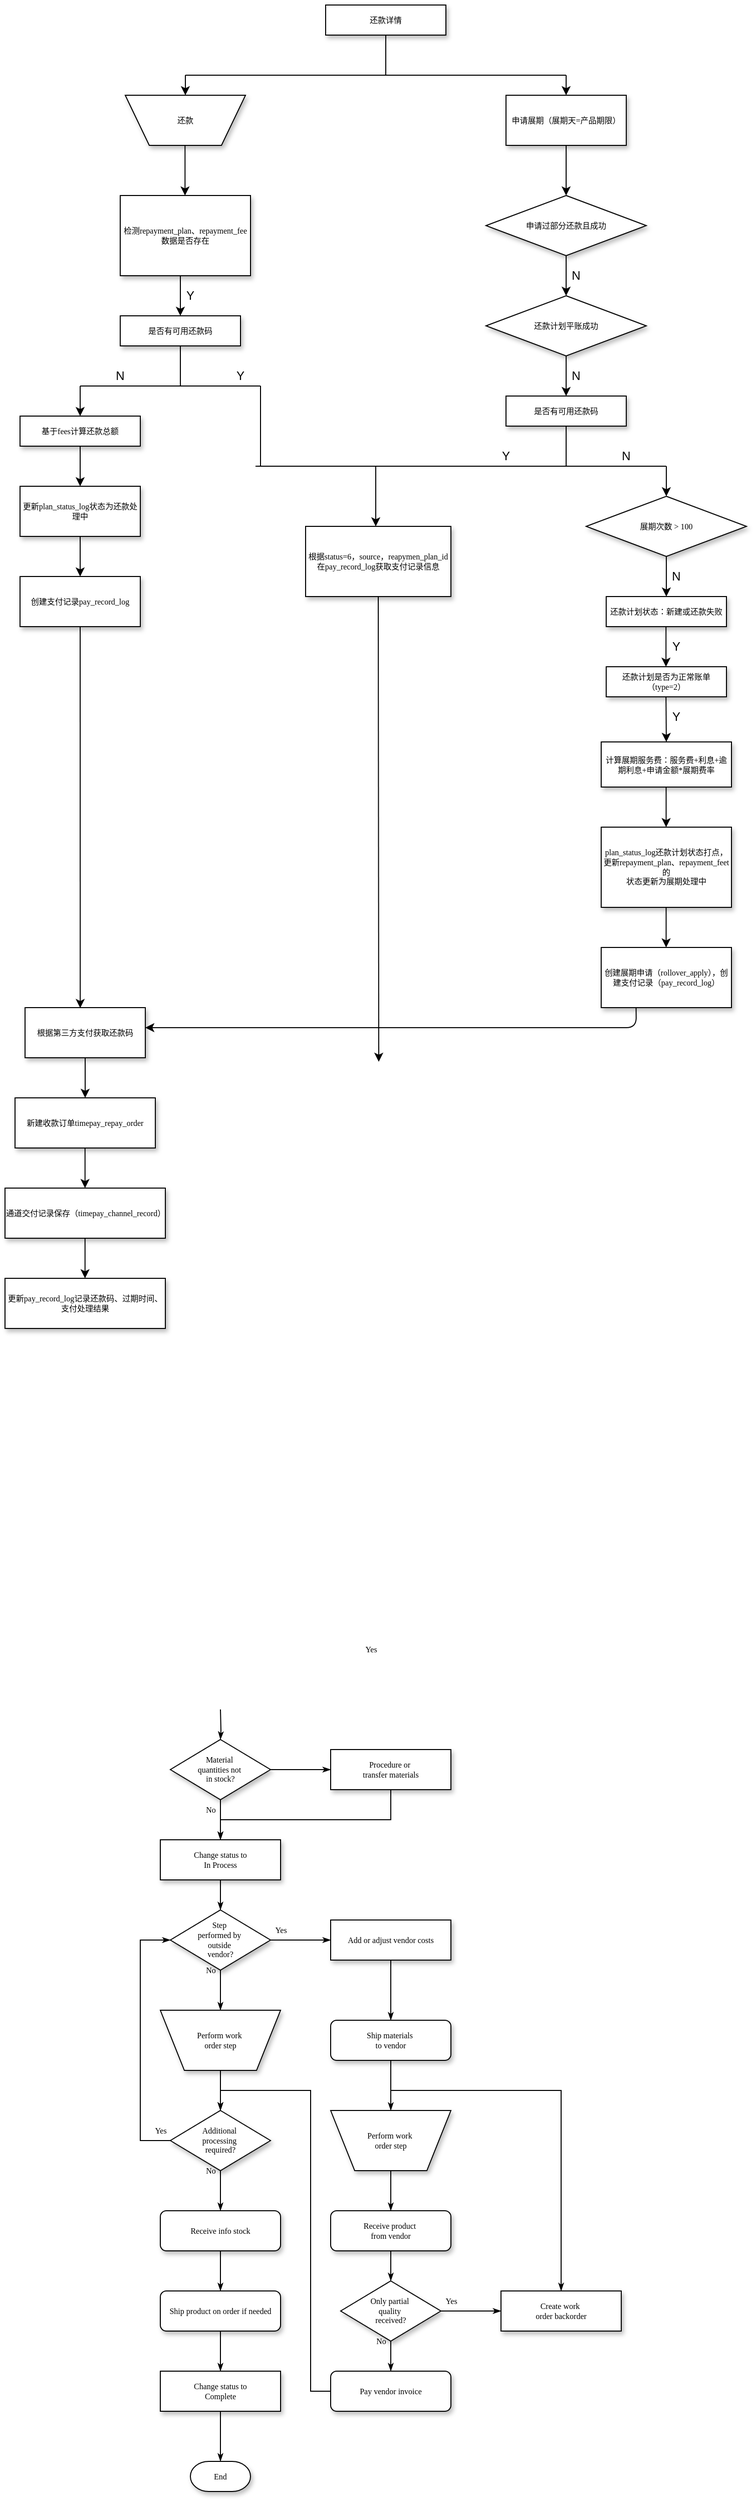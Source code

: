 <mxfile version="13.8.0" type="github">
  <diagram name="Page-1" id="edf60f1a-56cd-e834-aa8a-f176f3a09ee4">
    <mxGraphModel dx="868" dy="482" grid="1" gridSize="10" guides="1" tooltips="1" connect="1" arrows="1" fold="1" page="1" pageScale="1" pageWidth="1200" pageHeight="1600" background="#ffffff" math="0" shadow="0">
      <root>
        <mxCell id="0" />
        <mxCell id="1" parent="0" />
        <mxCell id="60e70716793133e9-2" value="还款" style="shape=trapezoid;whiteSpace=wrap;html=1;rounded=0;shadow=1;labelBackgroundColor=none;strokeWidth=1;fontFamily=Verdana;fontSize=8;align=center;flipV=1;" parent="1" vertex="1">
          <mxGeometry x="300" y="120" width="120" height="50" as="geometry" />
        </mxCell>
        <mxCell id="60e70716793133e9-4" value="申请展期（展期天=产品期限）" style="rounded=0;whiteSpace=wrap;html=1;shadow=1;labelBackgroundColor=none;strokeWidth=1;fontFamily=Verdana;fontSize=8;align=center;" parent="1" vertex="1">
          <mxGeometry x="680" y="120" width="120" height="50" as="geometry" />
        </mxCell>
        <mxCell id="60e70716793133e9-42" style="edgeStyle=orthogonalEdgeStyle;rounded=0;html=1;labelBackgroundColor=none;startSize=5;endArrow=classicThin;endFill=1;endSize=5;jettySize=auto;orthogonalLoop=1;strokeWidth=1;fontFamily=Verdana;fontSize=8" parent="1" target="60e70716793133e9-14" edge="1">
          <mxGeometry relative="1" as="geometry">
            <mxPoint x="395" y="1730" as="sourcePoint" />
          </mxGeometry>
        </mxCell>
        <mxCell id="60e70716793133e9-43" value="Yes" style="edgeStyle=orthogonalEdgeStyle;rounded=0;html=1;labelBackgroundColor=none;startSize=5;endArrow=classicThin;endFill=1;endSize=5;jettySize=auto;orthogonalLoop=1;strokeWidth=1;fontFamily=Verdana;fontSize=8" parent="1" source="60e70716793133e9-14" target="60e70716793133e9-15" edge="1">
          <mxGeometry x="1" y="126" relative="1" as="geometry">
            <mxPoint x="40" y="6" as="offset" />
          </mxGeometry>
        </mxCell>
        <mxCell id="60e70716793133e9-44" value="No" style="edgeStyle=orthogonalEdgeStyle;rounded=0;html=1;labelBackgroundColor=none;startSize=5;endArrow=classicThin;endFill=1;endSize=5;jettySize=auto;orthogonalLoop=1;strokeWidth=1;fontFamily=Verdana;fontSize=8" parent="1" source="60e70716793133e9-14" target="60e70716793133e9-16" edge="1">
          <mxGeometry x="-0.5" y="-10" relative="1" as="geometry">
            <mxPoint as="offset" />
          </mxGeometry>
        </mxCell>
        <mxCell id="60e70716793133e9-14" value="Material&amp;nbsp;&lt;div&gt;quantities not&amp;nbsp;&lt;/div&gt;&lt;div&gt;in stock?&lt;/div&gt;" style="rhombus;whiteSpace=wrap;html=1;rounded=0;shadow=1;labelBackgroundColor=none;strokeWidth=1;fontFamily=Verdana;fontSize=8;align=center;" parent="1" vertex="1">
          <mxGeometry x="345" y="1760" width="100" height="60" as="geometry" />
        </mxCell>
        <mxCell id="60e70716793133e9-45" style="edgeStyle=orthogonalEdgeStyle;rounded=0;html=1;labelBackgroundColor=none;startSize=5;endArrow=classicThin;endFill=1;endSize=5;jettySize=auto;orthogonalLoop=1;strokeWidth=1;fontFamily=Verdana;fontSize=8" parent="1" source="60e70716793133e9-15" target="60e70716793133e9-16" edge="1">
          <mxGeometry relative="1" as="geometry">
            <Array as="points">
              <mxPoint x="565" y="1840" />
              <mxPoint x="395" y="1840" />
            </Array>
          </mxGeometry>
        </mxCell>
        <mxCell id="60e70716793133e9-15" value="Procedure or&amp;nbsp;&lt;div&gt;transfer materials&lt;/div&gt;" style="whiteSpace=wrap;html=1;rounded=0;shadow=1;labelBackgroundColor=none;strokeWidth=1;fontFamily=Verdana;fontSize=8;align=center;" parent="1" vertex="1">
          <mxGeometry x="505" y="1770" width="120" height="40" as="geometry" />
        </mxCell>
        <mxCell id="60e70716793133e9-46" style="edgeStyle=orthogonalEdgeStyle;rounded=0;html=1;labelBackgroundColor=none;startSize=5;endArrow=classicThin;endFill=1;endSize=5;jettySize=auto;orthogonalLoop=1;strokeWidth=1;fontFamily=Verdana;fontSize=8" parent="1" source="60e70716793133e9-16" target="60e70716793133e9-17" edge="1">
          <mxGeometry relative="1" as="geometry" />
        </mxCell>
        <mxCell id="60e70716793133e9-16" value="Change status to&lt;div&gt;In Process&lt;/div&gt;" style="whiteSpace=wrap;html=1;rounded=0;shadow=1;labelBackgroundColor=none;strokeWidth=1;fontFamily=Verdana;fontSize=8;align=center;" parent="1" vertex="1">
          <mxGeometry x="335" y="1860" width="120" height="40" as="geometry" />
        </mxCell>
        <mxCell id="60e70716793133e9-47" value="Yes" style="edgeStyle=orthogonalEdgeStyle;rounded=0;html=1;labelBackgroundColor=none;startSize=5;endArrow=classicThin;endFill=1;endSize=5;jettySize=auto;orthogonalLoop=1;strokeWidth=1;fontFamily=Verdana;fontSize=8" parent="1" source="60e70716793133e9-17" target="60e70716793133e9-18" edge="1">
          <mxGeometry x="-0.667" y="10" relative="1" as="geometry">
            <mxPoint as="offset" />
          </mxGeometry>
        </mxCell>
        <mxCell id="60e70716793133e9-50" value="No" style="edgeStyle=orthogonalEdgeStyle;rounded=0;html=1;labelBackgroundColor=none;startSize=5;endArrow=classicThin;endFill=1;endSize=5;jettySize=auto;orthogonalLoop=1;strokeWidth=1;fontFamily=Verdana;fontSize=8" parent="1" source="60e70716793133e9-17" target="60e70716793133e9-19" edge="1">
          <mxGeometry x="-1" y="-10" relative="1" as="geometry">
            <mxPoint as="offset" />
          </mxGeometry>
        </mxCell>
        <mxCell id="60e70716793133e9-17" value="Step&amp;nbsp;&lt;div&gt;performed by&amp;nbsp;&lt;/div&gt;&lt;div&gt;outside&amp;nbsp;&lt;/div&gt;&lt;div&gt;vendor?&lt;/div&gt;" style="rhombus;whiteSpace=wrap;html=1;rounded=0;shadow=1;labelBackgroundColor=none;strokeWidth=1;fontFamily=Verdana;fontSize=8;align=center;" parent="1" vertex="1">
          <mxGeometry x="345" y="1930" width="100" height="60" as="geometry" />
        </mxCell>
        <mxCell id="60e70716793133e9-48" style="edgeStyle=orthogonalEdgeStyle;rounded=0;html=1;labelBackgroundColor=none;startSize=5;endArrow=classicThin;endFill=1;endSize=5;jettySize=auto;orthogonalLoop=1;strokeWidth=1;fontFamily=Verdana;fontSize=8" parent="1" source="60e70716793133e9-18" target="60e70716793133e9-20" edge="1">
          <mxGeometry relative="1" as="geometry" />
        </mxCell>
        <mxCell id="60e70716793133e9-18" value="Add or adjust vendor costs" style="whiteSpace=wrap;html=1;rounded=0;shadow=1;labelBackgroundColor=none;strokeWidth=1;fontFamily=Verdana;fontSize=8;align=center;" parent="1" vertex="1">
          <mxGeometry x="505" y="1940" width="120" height="40" as="geometry" />
        </mxCell>
        <mxCell id="60e70716793133e9-52" style="edgeStyle=orthogonalEdgeStyle;rounded=0;html=1;labelBackgroundColor=none;startSize=5;endArrow=classicThin;endFill=1;endSize=5;jettySize=auto;orthogonalLoop=1;strokeWidth=1;fontFamily=Verdana;fontSize=8" parent="1" source="60e70716793133e9-19" target="60e70716793133e9-21" edge="1">
          <mxGeometry relative="1" as="geometry" />
        </mxCell>
        <mxCell id="60e70716793133e9-19" value="Perform work&amp;nbsp;&lt;div&gt;order step&lt;/div&gt;" style="shape=trapezoid;whiteSpace=wrap;html=1;rounded=0;shadow=1;labelBackgroundColor=none;strokeWidth=1;fontFamily=Verdana;fontSize=8;align=center;flipV=1;" parent="1" vertex="1">
          <mxGeometry x="335" y="2030" width="120" height="60" as="geometry" />
        </mxCell>
        <mxCell id="60e70716793133e9-49" style="edgeStyle=orthogonalEdgeStyle;rounded=0;html=1;labelBackgroundColor=none;startSize=5;endArrow=classicThin;endFill=1;endSize=5;jettySize=auto;orthogonalLoop=1;strokeWidth=1;fontFamily=Verdana;fontSize=8" parent="1" source="60e70716793133e9-20" target="60e70716793133e9-22" edge="1">
          <mxGeometry relative="1" as="geometry" />
        </mxCell>
        <mxCell id="60e70716793133e9-53" style="edgeStyle=orthogonalEdgeStyle;rounded=0;html=1;labelBackgroundColor=none;startSize=5;endArrow=classicThin;endFill=1;endSize=5;jettySize=auto;orthogonalLoop=1;strokeWidth=1;fontFamily=Verdana;fontSize=8" parent="1" source="60e70716793133e9-20" target="60e70716793133e9-27" edge="1">
          <mxGeometry relative="1" as="geometry">
            <Array as="points">
              <mxPoint x="565" y="2110" />
              <mxPoint x="735" y="2110" />
            </Array>
          </mxGeometry>
        </mxCell>
        <mxCell id="60e70716793133e9-20" value="Ship materials&amp;nbsp;&lt;div&gt;to vendor&lt;/div&gt;" style="rounded=1;whiteSpace=wrap;html=1;shadow=1;labelBackgroundColor=none;strokeWidth=1;fontFamily=Verdana;fontSize=8;align=center;" parent="1" vertex="1">
          <mxGeometry x="505" y="2040" width="120" height="40" as="geometry" />
        </mxCell>
        <mxCell id="60e70716793133e9-51" value="Yes" style="edgeStyle=orthogonalEdgeStyle;rounded=0;html=1;labelBackgroundColor=none;startSize=5;endArrow=classicThin;endFill=1;endSize=5;jettySize=auto;orthogonalLoop=1;strokeWidth=1;fontFamily=Verdana;fontSize=8" parent="1" source="60e70716793133e9-21" target="60e70716793133e9-17" edge="1">
          <mxGeometry x="-0.692" y="-20" relative="1" as="geometry">
            <Array as="points">
              <mxPoint x="315" y="2160" />
              <mxPoint x="315" y="1960" />
            </Array>
            <mxPoint as="offset" />
          </mxGeometry>
        </mxCell>
        <mxCell id="60e70716793133e9-54" value="No" style="edgeStyle=orthogonalEdgeStyle;rounded=0;html=1;labelBackgroundColor=none;startSize=5;endArrow=classicThin;endFill=1;endSize=5;jettySize=auto;orthogonalLoop=1;strokeWidth=1;fontFamily=Verdana;fontSize=8" parent="1" source="60e70716793133e9-21" target="60e70716793133e9-23" edge="1">
          <mxGeometry x="-1" y="-10" relative="1" as="geometry">
            <mxPoint as="offset" />
          </mxGeometry>
        </mxCell>
        <mxCell id="60e70716793133e9-21" value="Additional&amp;nbsp;&lt;div&gt;processing&amp;nbsp;&lt;/div&gt;&lt;div&gt;required?&lt;/div&gt;" style="rhombus;whiteSpace=wrap;html=1;rounded=0;shadow=1;labelBackgroundColor=none;strokeWidth=1;fontFamily=Verdana;fontSize=8;align=center;" parent="1" vertex="1">
          <mxGeometry x="345" y="2130" width="100" height="60" as="geometry" />
        </mxCell>
        <mxCell id="60e70716793133e9-58" style="edgeStyle=orthogonalEdgeStyle;rounded=0;html=1;labelBackgroundColor=none;startSize=5;endArrow=classicThin;endFill=1;endSize=5;jettySize=auto;orthogonalLoop=1;strokeWidth=1;fontFamily=Verdana;fontSize=8" parent="1" source="60e70716793133e9-22" target="60e70716793133e9-24" edge="1">
          <mxGeometry relative="1" as="geometry" />
        </mxCell>
        <mxCell id="60e70716793133e9-22" value="Perform work&amp;nbsp;&lt;div&gt;order step&lt;/div&gt;" style="shape=trapezoid;whiteSpace=wrap;html=1;rounded=0;shadow=1;labelBackgroundColor=none;strokeWidth=1;fontFamily=Verdana;fontSize=8;align=center;flipV=1;" parent="1" vertex="1">
          <mxGeometry x="505" y="2130" width="120" height="60" as="geometry" />
        </mxCell>
        <mxCell id="60e70716793133e9-55" style="edgeStyle=orthogonalEdgeStyle;rounded=0;html=1;labelBackgroundColor=none;startSize=5;endArrow=classicThin;endFill=1;endSize=5;jettySize=auto;orthogonalLoop=1;strokeWidth=1;fontFamily=Verdana;fontSize=8" parent="1" source="60e70716793133e9-23" target="60e70716793133e9-25" edge="1">
          <mxGeometry relative="1" as="geometry" />
        </mxCell>
        <mxCell id="60e70716793133e9-23" value="Receive info stock" style="rounded=1;whiteSpace=wrap;html=1;shadow=1;labelBackgroundColor=none;strokeWidth=1;fontFamily=Verdana;fontSize=8;align=center;" parent="1" vertex="1">
          <mxGeometry x="335" y="2230" width="120" height="40" as="geometry" />
        </mxCell>
        <mxCell id="60e70716793133e9-59" style="edgeStyle=orthogonalEdgeStyle;rounded=0;html=1;labelBackgroundColor=none;startSize=5;endArrow=classicThin;endFill=1;endSize=5;jettySize=auto;orthogonalLoop=1;strokeWidth=1;fontFamily=Verdana;fontSize=8" parent="1" source="60e70716793133e9-24" target="60e70716793133e9-26" edge="1">
          <mxGeometry relative="1" as="geometry" />
        </mxCell>
        <mxCell id="60e70716793133e9-24" value="Receive product&amp;nbsp;&lt;div&gt;from vendor&lt;/div&gt;" style="rounded=1;whiteSpace=wrap;html=1;shadow=1;labelBackgroundColor=none;strokeWidth=1;fontFamily=Verdana;fontSize=8;align=center;" parent="1" vertex="1">
          <mxGeometry x="505" y="2230" width="120" height="40" as="geometry" />
        </mxCell>
        <mxCell id="60e70716793133e9-56" style="edgeStyle=orthogonalEdgeStyle;rounded=0;html=1;labelBackgroundColor=none;startSize=5;endArrow=classicThin;endFill=1;endSize=5;jettySize=auto;orthogonalLoop=1;strokeWidth=1;fontFamily=Verdana;fontSize=8" parent="1" source="60e70716793133e9-25" target="60e70716793133e9-28" edge="1">
          <mxGeometry relative="1" as="geometry" />
        </mxCell>
        <mxCell id="60e70716793133e9-25" value="Ship product on order if needed" style="rounded=1;whiteSpace=wrap;html=1;shadow=1;labelBackgroundColor=none;strokeWidth=1;fontFamily=Verdana;fontSize=8;align=center;" parent="1" vertex="1">
          <mxGeometry x="335" y="2310" width="120" height="40" as="geometry" />
        </mxCell>
        <mxCell id="60e70716793133e9-60" value="No" style="edgeStyle=orthogonalEdgeStyle;rounded=0;html=1;labelBackgroundColor=none;startSize=5;endArrow=classicThin;endFill=1;endSize=5;jettySize=auto;orthogonalLoop=1;strokeWidth=1;fontFamily=Verdana;fontSize=8" parent="1" source="60e70716793133e9-26" target="60e70716793133e9-29" edge="1">
          <mxGeometry x="0.2" y="14" relative="1" as="geometry">
            <mxPoint x="-24" y="-10" as="offset" />
          </mxGeometry>
        </mxCell>
        <mxCell id="60e70716793133e9-61" value="Yes" style="edgeStyle=orthogonalEdgeStyle;rounded=0;html=1;labelBackgroundColor=none;startSize=5;endArrow=classicThin;endFill=1;endSize=5;jettySize=auto;orthogonalLoop=1;strokeWidth=1;fontFamily=Verdana;fontSize=8" parent="1" source="60e70716793133e9-26" target="60e70716793133e9-27" edge="1">
          <mxGeometry x="-0.667" y="10" relative="1" as="geometry">
            <mxPoint as="offset" />
          </mxGeometry>
        </mxCell>
        <mxCell id="60e70716793133e9-26" value="Only partial&amp;nbsp;&lt;div&gt;quality&amp;nbsp;&lt;/div&gt;&lt;div&gt;received?&lt;/div&gt;" style="rhombus;whiteSpace=wrap;html=1;rounded=0;shadow=1;labelBackgroundColor=none;strokeWidth=1;fontFamily=Verdana;fontSize=8;align=center;" parent="1" vertex="1">
          <mxGeometry x="515" y="2300" width="100" height="60" as="geometry" />
        </mxCell>
        <mxCell id="60e70716793133e9-27" value="Create work&amp;nbsp;&lt;div&gt;order backorder&lt;/div&gt;" style="whiteSpace=wrap;html=1;rounded=0;shadow=1;labelBackgroundColor=none;strokeWidth=1;fontFamily=Verdana;fontSize=8;align=center;" parent="1" vertex="1">
          <mxGeometry x="675" y="2310" width="120" height="40" as="geometry" />
        </mxCell>
        <mxCell id="60e70716793133e9-57" style="edgeStyle=orthogonalEdgeStyle;rounded=0;html=1;labelBackgroundColor=none;startSize=5;endArrow=classicThin;endFill=1;endSize=5;jettySize=auto;orthogonalLoop=1;strokeWidth=1;fontFamily=Verdana;fontSize=8" parent="1" source="60e70716793133e9-28" target="60e70716793133e9-30" edge="1">
          <mxGeometry relative="1" as="geometry" />
        </mxCell>
        <mxCell id="60e70716793133e9-28" value="Change status to&lt;div&gt;Complete&lt;/div&gt;" style="whiteSpace=wrap;html=1;rounded=0;shadow=1;labelBackgroundColor=none;strokeWidth=1;fontFamily=Verdana;fontSize=8;align=center;" parent="1" vertex="1">
          <mxGeometry x="335" y="2390" width="120" height="40" as="geometry" />
        </mxCell>
        <mxCell id="60e70716793133e9-62" style="edgeStyle=orthogonalEdgeStyle;rounded=0;html=1;labelBackgroundColor=none;startSize=5;endArrow=classicThin;endFill=1;endSize=5;jettySize=auto;orthogonalLoop=1;strokeWidth=1;fontFamily=Verdana;fontSize=8" parent="1" source="60e70716793133e9-29" target="60e70716793133e9-21" edge="1">
          <mxGeometry relative="1" as="geometry">
            <Array as="points">
              <mxPoint x="485" y="2410" />
              <mxPoint x="485" y="2110" />
              <mxPoint x="395" y="2110" />
            </Array>
          </mxGeometry>
        </mxCell>
        <mxCell id="60e70716793133e9-29" value="Pay vendor invoice" style="rounded=1;whiteSpace=wrap;html=1;shadow=1;labelBackgroundColor=none;strokeWidth=1;fontFamily=Verdana;fontSize=8;align=center;" parent="1" vertex="1">
          <mxGeometry x="505" y="2390" width="120" height="40" as="geometry" />
        </mxCell>
        <mxCell id="60e70716793133e9-30" value="End" style="strokeWidth=1;html=1;shape=mxgraph.flowchart.terminator;whiteSpace=wrap;rounded=0;shadow=1;labelBackgroundColor=none;fontFamily=Verdana;fontSize=8;align=center;" parent="1" vertex="1">
          <mxGeometry x="365" y="2480" width="60" height="30" as="geometry" />
        </mxCell>
        <mxCell id="_ZLM1Tjx3E2u8hPl-qal-1" value="还款详情" style="rounded=0;whiteSpace=wrap;html=1;shadow=1;labelBackgroundColor=none;strokeWidth=1;fontFamily=Verdana;fontSize=8;align=center;" vertex="1" parent="1">
          <mxGeometry x="500" y="30" width="120" height="30" as="geometry" />
        </mxCell>
        <mxCell id="_ZLM1Tjx3E2u8hPl-qal-6" value="" style="endArrow=none;html=1;" edge="1" parent="1">
          <mxGeometry width="50" height="50" relative="1" as="geometry">
            <mxPoint x="360" y="100" as="sourcePoint" />
            <mxPoint x="740" y="100" as="targetPoint" />
          </mxGeometry>
        </mxCell>
        <mxCell id="_ZLM1Tjx3E2u8hPl-qal-7" value="" style="endArrow=classic;html=1;entryX=0.5;entryY=0;entryDx=0;entryDy=0;" edge="1" parent="1" target="60e70716793133e9-2">
          <mxGeometry width="50" height="50" relative="1" as="geometry">
            <mxPoint x="360" y="100" as="sourcePoint" />
            <mxPoint x="640" y="120" as="targetPoint" />
          </mxGeometry>
        </mxCell>
        <mxCell id="_ZLM1Tjx3E2u8hPl-qal-9" value="" style="endArrow=classic;html=1;entryX=0.5;entryY=0;entryDx=0;entryDy=0;" edge="1" parent="1" target="60e70716793133e9-4">
          <mxGeometry width="50" height="50" relative="1" as="geometry">
            <mxPoint x="740" y="100" as="sourcePoint" />
            <mxPoint x="750" y="120" as="targetPoint" />
          </mxGeometry>
        </mxCell>
        <mxCell id="_ZLM1Tjx3E2u8hPl-qal-10" value="" style="endArrow=none;html=1;entryX=0.5;entryY=1;entryDx=0;entryDy=0;" edge="1" parent="1" target="_ZLM1Tjx3E2u8hPl-qal-1">
          <mxGeometry width="50" height="50" relative="1" as="geometry">
            <mxPoint x="560" y="100" as="sourcePoint" />
            <mxPoint x="490" y="100" as="targetPoint" />
          </mxGeometry>
        </mxCell>
        <mxCell id="_ZLM1Tjx3E2u8hPl-qal-12" value="申请过部分还款且成功" style="rhombus;whiteSpace=wrap;html=1;rounded=0;shadow=1;labelBackgroundColor=none;strokeWidth=1;fontFamily=Verdana;fontSize=8;align=center;" vertex="1" parent="1">
          <mxGeometry x="660" y="220" width="160" height="60" as="geometry" />
        </mxCell>
        <mxCell id="_ZLM1Tjx3E2u8hPl-qal-13" value="" style="endArrow=classic;html=1;entryX=0.5;entryY=0;entryDx=0;entryDy=0;exitX=0.5;exitY=1;exitDx=0;exitDy=0;" edge="1" parent="1" source="60e70716793133e9-4" target="_ZLM1Tjx3E2u8hPl-qal-12">
          <mxGeometry width="50" height="50" relative="1" as="geometry">
            <mxPoint x="760" y="110" as="sourcePoint" />
            <mxPoint x="760" y="130" as="targetPoint" />
          </mxGeometry>
        </mxCell>
        <mxCell id="_ZLM1Tjx3E2u8hPl-qal-14" value="还款计划平账成功" style="rhombus;whiteSpace=wrap;html=1;rounded=0;shadow=1;labelBackgroundColor=none;strokeWidth=1;fontFamily=Verdana;fontSize=8;align=center;" vertex="1" parent="1">
          <mxGeometry x="660" y="320" width="160" height="60" as="geometry" />
        </mxCell>
        <mxCell id="_ZLM1Tjx3E2u8hPl-qal-15" value="" style="endArrow=classic;html=1;exitX=0.5;exitY=1;exitDx=0;exitDy=0;" edge="1" parent="1">
          <mxGeometry width="50" height="50" relative="1" as="geometry">
            <mxPoint x="740" y="280" as="sourcePoint" />
            <mxPoint x="740" y="320" as="targetPoint" />
          </mxGeometry>
        </mxCell>
        <mxCell id="_ZLM1Tjx3E2u8hPl-qal-18" value="" style="endArrow=classic;html=1;exitX=0.5;exitY=1;exitDx=0;exitDy=0;" edge="1" parent="1">
          <mxGeometry width="50" height="50" relative="1" as="geometry">
            <mxPoint x="740" y="380" as="sourcePoint" />
            <mxPoint x="740" y="420" as="targetPoint" />
          </mxGeometry>
        </mxCell>
        <mxCell id="_ZLM1Tjx3E2u8hPl-qal-20" value="是否有可用还款码" style="rounded=0;whiteSpace=wrap;html=1;shadow=1;labelBackgroundColor=none;strokeWidth=1;fontFamily=Verdana;fontSize=8;align=center;" vertex="1" parent="1">
          <mxGeometry x="680" y="420" width="120" height="30" as="geometry" />
        </mxCell>
        <mxCell id="_ZLM1Tjx3E2u8hPl-qal-25" value="" style="endArrow=none;html=1;" edge="1" parent="1">
          <mxGeometry width="50" height="50" relative="1" as="geometry">
            <mxPoint x="430" y="490" as="sourcePoint" />
            <mxPoint x="840" y="490" as="targetPoint" />
          </mxGeometry>
        </mxCell>
        <mxCell id="_ZLM1Tjx3E2u8hPl-qal-26" value="" style="endArrow=none;html=1;entryX=0.5;entryY=1;entryDx=0;entryDy=0;" edge="1" parent="1">
          <mxGeometry width="50" height="50" relative="1" as="geometry">
            <mxPoint x="740" y="490" as="sourcePoint" />
            <mxPoint x="740" y="450" as="targetPoint" />
          </mxGeometry>
        </mxCell>
        <mxCell id="_ZLM1Tjx3E2u8hPl-qal-28" value="" style="endArrow=classic;html=1;" edge="1" parent="1">
          <mxGeometry width="50" height="50" relative="1" as="geometry">
            <mxPoint x="840" y="490" as="sourcePoint" />
            <mxPoint x="840" y="520" as="targetPoint" />
          </mxGeometry>
        </mxCell>
        <mxCell id="_ZLM1Tjx3E2u8hPl-qal-36" value="还款计划状态：新建或还款失败" style="rounded=0;whiteSpace=wrap;html=1;shadow=1;labelBackgroundColor=none;strokeWidth=1;fontFamily=Verdana;fontSize=8;align=center;" vertex="1" parent="1">
          <mxGeometry x="780" y="620" width="120" height="30" as="geometry" />
        </mxCell>
        <mxCell id="_ZLM1Tjx3E2u8hPl-qal-37" value="" style="endArrow=classic;html=1;exitX=0.5;exitY=1;exitDx=0;exitDy=0;" edge="1" parent="1">
          <mxGeometry width="50" height="50" relative="1" as="geometry">
            <mxPoint x="839.66" y="650.0" as="sourcePoint" />
            <mxPoint x="839.66" y="690.0" as="targetPoint" />
          </mxGeometry>
        </mxCell>
        <mxCell id="_ZLM1Tjx3E2u8hPl-qal-41" value="Y" style="text;html=1;strokeColor=none;fillColor=none;align=center;verticalAlign=middle;whiteSpace=wrap;rounded=0;" vertex="1" parent="1">
          <mxGeometry x="660" y="470" width="40" height="20" as="geometry" />
        </mxCell>
        <mxCell id="_ZLM1Tjx3E2u8hPl-qal-43" value="N" style="text;html=1;strokeColor=none;fillColor=none;align=center;verticalAlign=middle;whiteSpace=wrap;rounded=0;" vertex="1" parent="1">
          <mxGeometry x="730" y="290" width="40" height="20" as="geometry" />
        </mxCell>
        <mxCell id="_ZLM1Tjx3E2u8hPl-qal-44" value="N" style="text;html=1;strokeColor=none;fillColor=none;align=center;verticalAlign=middle;whiteSpace=wrap;rounded=0;" vertex="1" parent="1">
          <mxGeometry x="730" y="390" width="40" height="20" as="geometry" />
        </mxCell>
        <mxCell id="_ZLM1Tjx3E2u8hPl-qal-45" value="N" style="text;html=1;strokeColor=none;fillColor=none;align=center;verticalAlign=middle;whiteSpace=wrap;rounded=0;" vertex="1" parent="1">
          <mxGeometry x="780" y="470" width="40" height="20" as="geometry" />
        </mxCell>
        <mxCell id="_ZLM1Tjx3E2u8hPl-qal-47" value="Y" style="text;html=1;strokeColor=none;fillColor=none;align=center;verticalAlign=middle;whiteSpace=wrap;rounded=0;" vertex="1" parent="1">
          <mxGeometry x="830" y="660" width="40" height="20" as="geometry" />
        </mxCell>
        <mxCell id="_ZLM1Tjx3E2u8hPl-qal-48" value="展期次数 &amp;gt; 100" style="rhombus;whiteSpace=wrap;html=1;rounded=0;shadow=1;labelBackgroundColor=none;strokeWidth=1;fontFamily=Verdana;fontSize=8;align=center;" vertex="1" parent="1">
          <mxGeometry x="760" y="520" width="160" height="60" as="geometry" />
        </mxCell>
        <mxCell id="_ZLM1Tjx3E2u8hPl-qal-49" value="" style="endArrow=classic;html=1;exitX=0.5;exitY=1;exitDx=0;exitDy=0;" edge="1" parent="1">
          <mxGeometry width="50" height="50" relative="1" as="geometry">
            <mxPoint x="840" y="580" as="sourcePoint" />
            <mxPoint x="840" y="620" as="targetPoint" />
          </mxGeometry>
        </mxCell>
        <mxCell id="_ZLM1Tjx3E2u8hPl-qal-50" value="N" style="text;html=1;strokeColor=none;fillColor=none;align=center;verticalAlign=middle;whiteSpace=wrap;rounded=0;" vertex="1" parent="1">
          <mxGeometry x="830" y="590" width="40" height="20" as="geometry" />
        </mxCell>
        <mxCell id="_ZLM1Tjx3E2u8hPl-qal-54" value="还款计划是否为正常账单（type=2）" style="rounded=0;whiteSpace=wrap;html=1;shadow=1;labelBackgroundColor=none;strokeWidth=1;fontFamily=Verdana;fontSize=8;align=center;" vertex="1" parent="1">
          <mxGeometry x="780" y="690" width="120" height="30" as="geometry" />
        </mxCell>
        <mxCell id="_ZLM1Tjx3E2u8hPl-qal-55" value="" style="endArrow=classic;html=1;exitX=0.5;exitY=1;exitDx=0;exitDy=0;entryX=0.5;entryY=0;entryDx=0;entryDy=0;" edge="1" parent="1" target="_ZLM1Tjx3E2u8hPl-qal-57">
          <mxGeometry width="50" height="50" relative="1" as="geometry">
            <mxPoint x="839.66" y="720.0" as="sourcePoint" />
            <mxPoint x="839.66" y="760.0" as="targetPoint" />
          </mxGeometry>
        </mxCell>
        <mxCell id="_ZLM1Tjx3E2u8hPl-qal-56" value="Y" style="text;html=1;strokeColor=none;fillColor=none;align=center;verticalAlign=middle;whiteSpace=wrap;rounded=0;" vertex="1" parent="1">
          <mxGeometry x="830" y="730" width="40" height="20" as="geometry" />
        </mxCell>
        <mxCell id="_ZLM1Tjx3E2u8hPl-qal-57" value="计算展期服务费：服务费+利息+逾期利息+申请金额*展期费率" style="rounded=0;whiteSpace=wrap;html=1;shadow=1;labelBackgroundColor=none;strokeWidth=1;fontFamily=Verdana;fontSize=8;align=center;" vertex="1" parent="1">
          <mxGeometry x="775" y="765" width="130" height="45" as="geometry" />
        </mxCell>
        <mxCell id="_ZLM1Tjx3E2u8hPl-qal-58" value="" style="endArrow=classic;html=1;exitX=0.5;exitY=1;exitDx=0;exitDy=0;" edge="1" parent="1">
          <mxGeometry width="50" height="50" relative="1" as="geometry">
            <mxPoint x="839.8" y="810.0" as="sourcePoint" />
            <mxPoint x="839.8" y="850.0" as="targetPoint" />
          </mxGeometry>
        </mxCell>
        <mxCell id="_ZLM1Tjx3E2u8hPl-qal-61" value="plan_status_log还款计划状态打点，更新repayment_plan、repayment_feet的&lt;br&gt;状态更新为展期处理中" style="rounded=0;whiteSpace=wrap;html=1;shadow=1;labelBackgroundColor=none;strokeWidth=1;fontFamily=Verdana;fontSize=8;align=center;" vertex="1" parent="1">
          <mxGeometry x="775" y="850" width="130" height="80" as="geometry" />
        </mxCell>
        <mxCell id="_ZLM1Tjx3E2u8hPl-qal-62" value="创建展期申请（rollover_apply），创建支付记录（pay_record_log）" style="rounded=0;whiteSpace=wrap;html=1;shadow=1;labelBackgroundColor=none;strokeWidth=1;fontFamily=Verdana;fontSize=8;align=center;" vertex="1" parent="1">
          <mxGeometry x="775" y="970" width="130" height="60" as="geometry" />
        </mxCell>
        <mxCell id="_ZLM1Tjx3E2u8hPl-qal-63" value="" style="endArrow=classic;html=1;exitX=0.5;exitY=1;exitDx=0;exitDy=0;" edge="1" parent="1">
          <mxGeometry width="50" height="50" relative="1" as="geometry">
            <mxPoint x="809.8" y="1030.0" as="sourcePoint" />
            <mxPoint x="320" y="1050" as="targetPoint" />
            <Array as="points">
              <mxPoint x="810" y="1050" />
            </Array>
          </mxGeometry>
        </mxCell>
        <mxCell id="_ZLM1Tjx3E2u8hPl-qal-64" value="" style="endArrow=classic;html=1;exitX=0.5;exitY=1;exitDx=0;exitDy=0;" edge="1" parent="1">
          <mxGeometry width="50" height="50" relative="1" as="geometry">
            <mxPoint x="839.8" y="930.0" as="sourcePoint" />
            <mxPoint x="839.8" y="970.0" as="targetPoint" />
          </mxGeometry>
        </mxCell>
        <mxCell id="_ZLM1Tjx3E2u8hPl-qal-65" value="检测repayment_plan、repayment_fee数据是否存在" style="rounded=0;whiteSpace=wrap;html=1;shadow=1;labelBackgroundColor=none;strokeWidth=1;fontFamily=Verdana;fontSize=8;align=center;" vertex="1" parent="1">
          <mxGeometry x="295" y="220" width="130" height="80" as="geometry" />
        </mxCell>
        <mxCell id="_ZLM1Tjx3E2u8hPl-qal-66" value="" style="endArrow=classic;html=1;entryX=0.5;entryY=0;entryDx=0;entryDy=0;exitX=0.5;exitY=1;exitDx=0;exitDy=0;" edge="1" parent="1">
          <mxGeometry width="50" height="50" relative="1" as="geometry">
            <mxPoint x="359.66" y="170" as="sourcePoint" />
            <mxPoint x="359.66" y="220" as="targetPoint" />
          </mxGeometry>
        </mxCell>
        <mxCell id="_ZLM1Tjx3E2u8hPl-qal-67" value="" style="endArrow=classic;html=1;exitX=0.5;exitY=1;exitDx=0;exitDy=0;" edge="1" parent="1">
          <mxGeometry width="50" height="50" relative="1" as="geometry">
            <mxPoint x="355" y="300" as="sourcePoint" />
            <mxPoint x="355" y="340" as="targetPoint" />
          </mxGeometry>
        </mxCell>
        <mxCell id="_ZLM1Tjx3E2u8hPl-qal-68" value="Y" style="text;html=1;strokeColor=none;fillColor=none;align=center;verticalAlign=middle;whiteSpace=wrap;rounded=0;" vertex="1" parent="1">
          <mxGeometry x="345" y="310" width="40" height="20" as="geometry" />
        </mxCell>
        <mxCell id="_ZLM1Tjx3E2u8hPl-qal-69" value="是否有可用还款码" style="rounded=0;whiteSpace=wrap;html=1;shadow=1;labelBackgroundColor=none;strokeWidth=1;fontFamily=Verdana;fontSize=8;align=center;" vertex="1" parent="1">
          <mxGeometry x="295" y="340" width="120" height="30" as="geometry" />
        </mxCell>
        <mxCell id="_ZLM1Tjx3E2u8hPl-qal-70" value="" style="endArrow=none;html=1;entryX=1;entryY=1;entryDx=0;entryDy=0;" edge="1" parent="1" target="_ZLM1Tjx3E2u8hPl-qal-75">
          <mxGeometry width="50" height="50" relative="1" as="geometry">
            <mxPoint x="255" y="410.0" as="sourcePoint" />
            <mxPoint x="560" y="410" as="targetPoint" />
          </mxGeometry>
        </mxCell>
        <mxCell id="_ZLM1Tjx3E2u8hPl-qal-71" value="" style="endArrow=none;html=1;entryX=0.5;entryY=1;entryDx=0;entryDy=0;" edge="1" parent="1">
          <mxGeometry width="50" height="50" relative="1" as="geometry">
            <mxPoint x="355" y="410.0" as="sourcePoint" />
            <mxPoint x="355" y="370.0" as="targetPoint" />
          </mxGeometry>
        </mxCell>
        <mxCell id="_ZLM1Tjx3E2u8hPl-qal-73" value="" style="endArrow=classic;html=1;" edge="1" parent="1">
          <mxGeometry width="50" height="50" relative="1" as="geometry">
            <mxPoint x="255" y="410.0" as="sourcePoint" />
            <mxPoint x="255" y="440.0" as="targetPoint" />
          </mxGeometry>
        </mxCell>
        <mxCell id="_ZLM1Tjx3E2u8hPl-qal-74" value="N" style="text;html=1;strokeColor=none;fillColor=none;align=center;verticalAlign=middle;whiteSpace=wrap;rounded=0;" vertex="1" parent="1">
          <mxGeometry x="275" y="390" width="40" height="20" as="geometry" />
        </mxCell>
        <mxCell id="_ZLM1Tjx3E2u8hPl-qal-75" value="Y" style="text;html=1;strokeColor=none;fillColor=none;align=center;verticalAlign=middle;whiteSpace=wrap;rounded=0;" vertex="1" parent="1">
          <mxGeometry x="395" y="390" width="40" height="20" as="geometry" />
        </mxCell>
        <mxCell id="_ZLM1Tjx3E2u8hPl-qal-76" value="" style="endArrow=none;html=1;" edge="1" parent="1">
          <mxGeometry width="50" height="50" relative="1" as="geometry">
            <mxPoint x="435" y="410" as="sourcePoint" />
            <mxPoint x="435" y="490" as="targetPoint" />
          </mxGeometry>
        </mxCell>
        <mxCell id="_ZLM1Tjx3E2u8hPl-qal-83" value="" style="endArrow=none;html=1;" edge="1" parent="1">
          <mxGeometry width="50" height="50" relative="1" as="geometry">
            <mxPoint x="550" y="530" as="sourcePoint" />
            <mxPoint x="550" y="490" as="targetPoint" />
          </mxGeometry>
        </mxCell>
        <mxCell id="_ZLM1Tjx3E2u8hPl-qal-86" value="" style="endArrow=classic;html=1;" edge="1" parent="1">
          <mxGeometry width="50" height="50" relative="1" as="geometry">
            <mxPoint x="550" y="530" as="sourcePoint" />
            <mxPoint x="550" y="550" as="targetPoint" />
          </mxGeometry>
        </mxCell>
        <mxCell id="_ZLM1Tjx3E2u8hPl-qal-87" value="根据status=6，source，reapymen_plan_id在pay_record_log获取支付记录信息" style="rounded=0;whiteSpace=wrap;html=1;shadow=1;labelBackgroundColor=none;strokeWidth=1;fontFamily=Verdana;fontSize=8;align=center;" vertex="1" parent="1">
          <mxGeometry x="480" y="550" width="145" height="70" as="geometry" />
        </mxCell>
        <mxCell id="_ZLM1Tjx3E2u8hPl-qal-88" value="基于fees计算还款总额" style="rounded=0;whiteSpace=wrap;html=1;shadow=1;labelBackgroundColor=none;strokeWidth=1;fontFamily=Verdana;fontSize=8;align=center;" vertex="1" parent="1">
          <mxGeometry x="195" y="440" width="120" height="30" as="geometry" />
        </mxCell>
        <mxCell id="_ZLM1Tjx3E2u8hPl-qal-89" value="更新plan_status_log状态为还款处理中" style="rounded=0;whiteSpace=wrap;html=1;shadow=1;labelBackgroundColor=none;strokeWidth=1;fontFamily=Verdana;fontSize=8;align=center;" vertex="1" parent="1">
          <mxGeometry x="195" y="510" width="120" height="50" as="geometry" />
        </mxCell>
        <mxCell id="_ZLM1Tjx3E2u8hPl-qal-90" value="" style="endArrow=classic;html=1;exitX=0.5;exitY=1;exitDx=0;exitDy=0;" edge="1" parent="1">
          <mxGeometry width="50" height="50" relative="1" as="geometry">
            <mxPoint x="255" y="470" as="sourcePoint" />
            <mxPoint x="255" y="510" as="targetPoint" />
          </mxGeometry>
        </mxCell>
        <mxCell id="_ZLM1Tjx3E2u8hPl-qal-93" value="创建支付记录pay_record_log" style="rounded=0;whiteSpace=wrap;html=1;shadow=1;labelBackgroundColor=none;strokeWidth=1;fontFamily=Verdana;fontSize=8;align=center;" vertex="1" parent="1">
          <mxGeometry x="195" y="600" width="120" height="50" as="geometry" />
        </mxCell>
        <mxCell id="_ZLM1Tjx3E2u8hPl-qal-94" value="" style="endArrow=classic;html=1;exitX=0.5;exitY=1;exitDx=0;exitDy=0;" edge="1" parent="1">
          <mxGeometry width="50" height="50" relative="1" as="geometry">
            <mxPoint x="255" y="560.0" as="sourcePoint" />
            <mxPoint x="255" y="600.0" as="targetPoint" />
          </mxGeometry>
        </mxCell>
        <mxCell id="_ZLM1Tjx3E2u8hPl-qal-97" value="根据第三方支付获取还款码" style="rounded=0;whiteSpace=wrap;html=1;shadow=1;labelBackgroundColor=none;strokeWidth=1;fontFamily=Verdana;fontSize=8;align=center;" vertex="1" parent="1">
          <mxGeometry x="200" y="1030" width="120" height="50" as="geometry" />
        </mxCell>
        <mxCell id="_ZLM1Tjx3E2u8hPl-qal-98" value="" style="endArrow=classic;html=1;exitX=0.5;exitY=1;exitDx=0;exitDy=0;" edge="1" parent="1" source="_ZLM1Tjx3E2u8hPl-qal-93">
          <mxGeometry width="50" height="50" relative="1" as="geometry">
            <mxPoint x="255.0" y="660.0" as="sourcePoint" />
            <mxPoint x="255.07" y="1030.403" as="targetPoint" />
          </mxGeometry>
        </mxCell>
        <mxCell id="_ZLM1Tjx3E2u8hPl-qal-99" value="新建收款订单timepay_repay_order" style="rounded=0;whiteSpace=wrap;html=1;shadow=1;labelBackgroundColor=none;strokeWidth=1;fontFamily=Verdana;fontSize=8;align=center;" vertex="1" parent="1">
          <mxGeometry x="190" y="1120" width="140" height="50" as="geometry" />
        </mxCell>
        <mxCell id="_ZLM1Tjx3E2u8hPl-qal-100" value="" style="endArrow=classic;html=1;exitX=0.5;exitY=1;exitDx=0;exitDy=0;entryX=0.5;entryY=0;entryDx=0;entryDy=0;" edge="1" parent="1" source="_ZLM1Tjx3E2u8hPl-qal-97" target="_ZLM1Tjx3E2u8hPl-qal-99">
          <mxGeometry width="50" height="50" relative="1" as="geometry">
            <mxPoint x="300" y="1080" as="sourcePoint" />
            <mxPoint x="350" y="1030" as="targetPoint" />
          </mxGeometry>
        </mxCell>
        <mxCell id="_ZLM1Tjx3E2u8hPl-qal-101" value="" style="endArrow=classic;html=1;exitX=0.5;exitY=1;exitDx=0;exitDy=0;entryX=0.5;entryY=0;entryDx=0;entryDy=0;" edge="1" parent="1">
          <mxGeometry width="50" height="50" relative="1" as="geometry">
            <mxPoint x="259.86" y="1170" as="sourcePoint" />
            <mxPoint x="259.86" y="1210" as="targetPoint" />
          </mxGeometry>
        </mxCell>
        <mxCell id="_ZLM1Tjx3E2u8hPl-qal-102" value="通道交付记录保存（timepay_channel_record）" style="rounded=0;whiteSpace=wrap;html=1;shadow=1;labelBackgroundColor=none;strokeWidth=1;fontFamily=Verdana;fontSize=8;align=center;" vertex="1" parent="1">
          <mxGeometry x="180" y="1210" width="160" height="50" as="geometry" />
        </mxCell>
        <mxCell id="_ZLM1Tjx3E2u8hPl-qal-103" value="" style="endArrow=classic;html=1;exitX=0.5;exitY=1;exitDx=0;exitDy=0;entryX=0.5;entryY=0;entryDx=0;entryDy=0;" edge="1" parent="1">
          <mxGeometry width="50" height="50" relative="1" as="geometry">
            <mxPoint x="259.86" y="1260.0" as="sourcePoint" />
            <mxPoint x="259.86" y="1300.0" as="targetPoint" />
          </mxGeometry>
        </mxCell>
        <mxCell id="_ZLM1Tjx3E2u8hPl-qal-106" value="" style="endArrow=classic;html=1;exitX=0.5;exitY=1;exitDx=0;exitDy=0;" edge="1" parent="1" source="_ZLM1Tjx3E2u8hPl-qal-87">
          <mxGeometry width="50" height="50" relative="1" as="geometry">
            <mxPoint x="560" y="540.0" as="sourcePoint" />
            <mxPoint x="553" y="1084" as="targetPoint" />
          </mxGeometry>
        </mxCell>
        <mxCell id="_ZLM1Tjx3E2u8hPl-qal-107" value="更新pay_record_log记录还款码、过期时间、支付处理结果" style="rounded=0;whiteSpace=wrap;html=1;shadow=1;labelBackgroundColor=none;strokeWidth=1;fontFamily=Verdana;fontSize=8;align=center;" vertex="1" parent="1">
          <mxGeometry x="180" y="1300" width="160" height="50" as="geometry" />
        </mxCell>
      </root>
    </mxGraphModel>
  </diagram>
</mxfile>
